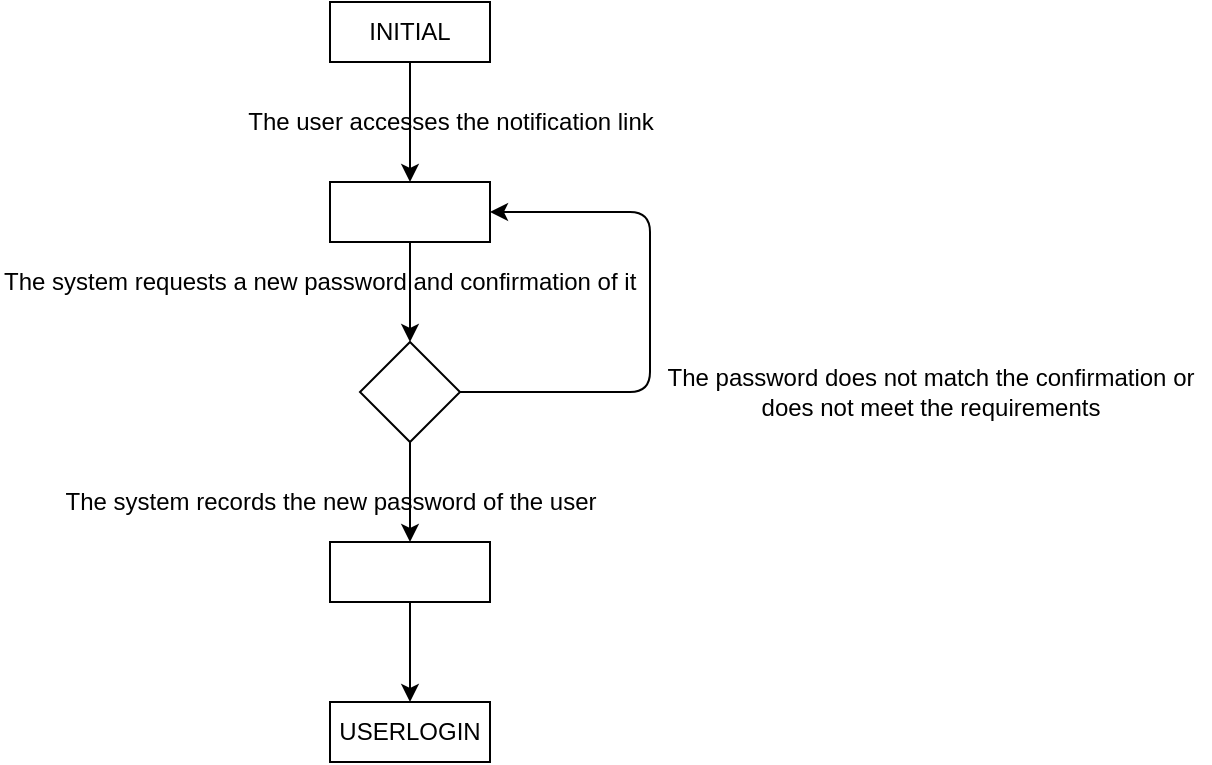 <mxfile>
    <diagram id="Hk3KEz-W-gj3vlCOPevF" name="Page-1">
        <mxGraphModel dx="600" dy="575" grid="0" gridSize="10" guides="1" tooltips="1" connect="1" arrows="1" fold="1" page="1" pageScale="1" pageWidth="827" pageHeight="1169" math="0" shadow="0">
            <root>
                <mxCell id="0"/>
                <mxCell id="1" parent="0"/>
                <mxCell id="5" value="" style="edgeStyle=orthogonalEdgeStyle;rounded=0;orthogonalLoop=1;jettySize=auto;html=1;" parent="1" source="2" target="3" edge="1">
                    <mxGeometry relative="1" as="geometry"/>
                </mxCell>
                <mxCell id="2" value="INITIAL" style="rounded=0;whiteSpace=wrap;html=1;" parent="1" vertex="1">
                    <mxGeometry x="180" y="70" width="80" height="30" as="geometry"/>
                </mxCell>
                <mxCell id="9" value="" style="edgeStyle=orthogonalEdgeStyle;rounded=0;orthogonalLoop=1;jettySize=auto;html=1;" parent="1" source="3" edge="1">
                    <mxGeometry relative="1" as="geometry">
                        <mxPoint x="220" y="240" as="targetPoint"/>
                    </mxGeometry>
                </mxCell>
                <mxCell id="3" value="" style="rounded=0;whiteSpace=wrap;html=1;" parent="1" vertex="1">
                    <mxGeometry x="180" y="160" width="80" height="30" as="geometry"/>
                </mxCell>
                <mxCell id="6" value="The user accesses the notification link" style="text;html=1;align=center;verticalAlign=middle;resizable=0;points=[];autosize=1;" parent="1" vertex="1">
                    <mxGeometry x="130" y="120" width="220" height="20" as="geometry"/>
                </mxCell>
                <mxCell id="8" value="&lt;div&gt;The system requests a new password and confirmation of it&lt;/div&gt;" style="text;html=1;align=left;verticalAlign=middle;resizable=0;points=[];autosize=1;" parent="1" vertex="1">
                    <mxGeometry x="15" y="200" width="330" height="20" as="geometry"/>
                </mxCell>
                <mxCell id="17" value="" style="edgeStyle=orthogonalEdgeStyle;rounded=0;orthogonalLoop=1;jettySize=auto;html=1;" parent="1" source="10" target="15" edge="1">
                    <mxGeometry relative="1" as="geometry"/>
                </mxCell>
                <mxCell id="10" value="" style="rhombus;whiteSpace=wrap;html=1;" parent="1" vertex="1">
                    <mxGeometry x="195" y="240" width="50" height="50" as="geometry"/>
                </mxCell>
                <mxCell id="13" value="" style="endArrow=classic;html=1;exitX=1;exitY=0.5;exitDx=0;exitDy=0;" parent="1" source="10" target="3" edge="1">
                    <mxGeometry width="50" height="50" relative="1" as="geometry">
                        <mxPoint x="160" y="530" as="sourcePoint"/>
                        <mxPoint x="340" y="265" as="targetPoint"/>
                        <Array as="points">
                            <mxPoint x="340" y="265"/>
                            <mxPoint x="340" y="175"/>
                        </Array>
                    </mxGeometry>
                </mxCell>
                <mxCell id="14" value="&lt;div&gt;The password does not match the confirmation or&lt;/div&gt;&lt;div&gt;does not meet the requirements&lt;/div&gt;" style="text;html=1;align=center;verticalAlign=middle;resizable=0;points=[];autosize=1;" parent="1" vertex="1">
                    <mxGeometry x="340" y="250" width="280" height="30" as="geometry"/>
                </mxCell>
                <mxCell id="19" value="" style="edgeStyle=orthogonalEdgeStyle;rounded=0;orthogonalLoop=1;jettySize=auto;html=1;" parent="1" source="15" target="18" edge="1">
                    <mxGeometry relative="1" as="geometry"/>
                </mxCell>
                <mxCell id="15" value="" style="rounded=0;whiteSpace=wrap;html=1;" parent="1" vertex="1">
                    <mxGeometry x="180" y="340" width="80" height="30" as="geometry"/>
                </mxCell>
                <mxCell id="16" value="The system records the new password of the user" style="text;html=1;align=center;verticalAlign=middle;resizable=0;points=[];autosize=1;" parent="1" vertex="1">
                    <mxGeometry x="40" y="310" width="280" height="20" as="geometry"/>
                </mxCell>
                <mxCell id="18" value="USERLOGIN" style="rounded=0;whiteSpace=wrap;html=1;" parent="1" vertex="1">
                    <mxGeometry x="180" y="420" width="80" height="30" as="geometry"/>
                </mxCell>
            </root>
        </mxGraphModel>
    </diagram>
</mxfile>